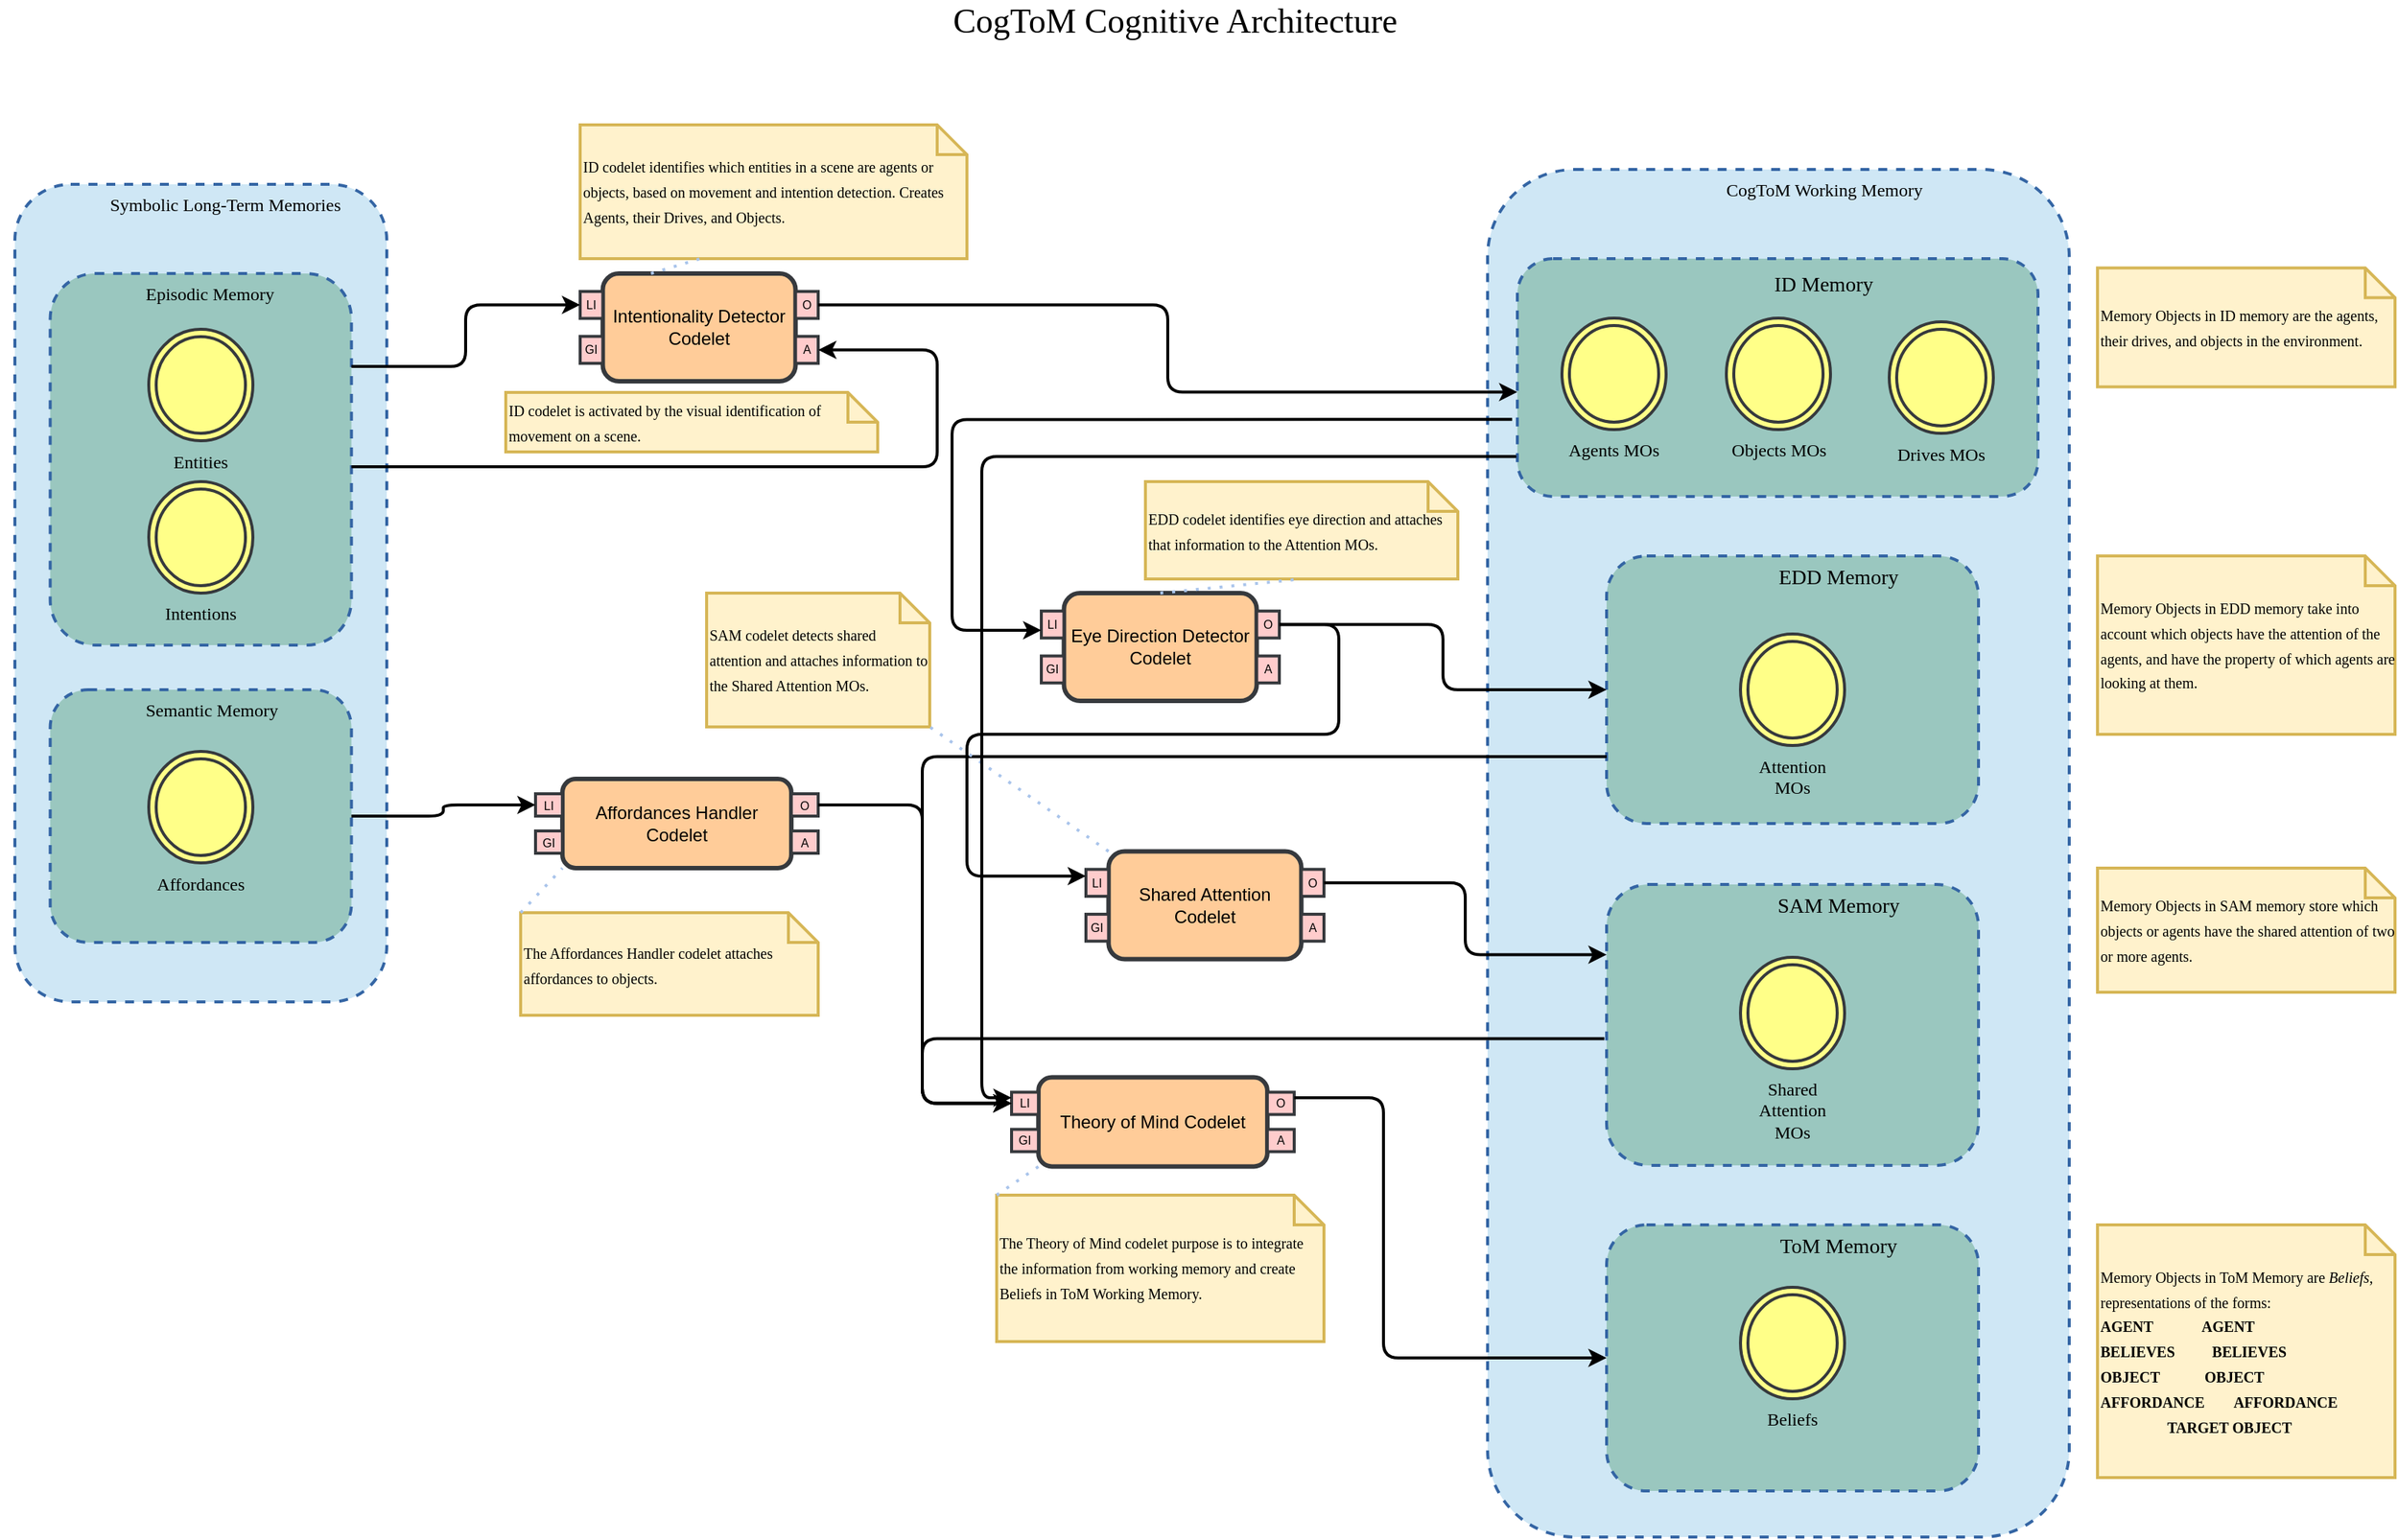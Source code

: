 <mxfile version="14.6.13" type="device"><diagram id="mRIPwz3qSAHWKEKKZmxn" name="Page-1"><mxGraphModel dx="1026" dy="607" grid="1" gridSize="10" guides="1" tooltips="1" connect="1" arrows="1" fold="1" page="1" pageScale="1" pageWidth="1654" pageHeight="1169" math="0" shadow="0"><root><mxCell id="0"/><mxCell id="1" parent="0"/><mxCell id="v1QiS2f4QWjaxShbj6gI-16" value="CogToM Working Memory" style="rounded=1;whiteSpace=wrap;html=1;strokeWidth=2;fillColor=#CFE7F5;dashed=1;strokeColor=#3465A4;verticalAlign=top;align=center;spacingLeft=62;fontFamily=Hack;fontSource=https%3A%2F%2Ffonts.googleapis.com%2Fcss%3Ffamily%3DHack;fontSize=12;" parent="1" vertex="1"><mxGeometry x="1010" y="120" width="391" height="920" as="geometry"/></mxCell><mxCell id="v1QiS2f4QWjaxShbj6gI-6" value="Symbolic Long-Term Memories" style="rounded=1;whiteSpace=wrap;html=1;strokeWidth=2;fillColor=#CFE7F5;dashed=1;strokeColor=#3465A4;verticalAlign=top;align=left;spacingLeft=62;fontFamily=Hack;fontSource=https%3A%2F%2Ffonts.googleapis.com%2Fcss%3Ffamily%3DHack;" parent="1" vertex="1"><mxGeometry x="20" y="130" width="250" height="550" as="geometry"/></mxCell><mxCell id="v1QiS2f4QWjaxShbj6gI-10" value="Semantic Memory" style="rounded=1;whiteSpace=wrap;html=1;strokeWidth=2;dashed=1;strokeColor=#3465A4;verticalAlign=top;align=left;spacingLeft=62;fontFamily=Hack;fontSource=https%3A%2F%2Ffonts.googleapis.com%2Fcss%3Ffamily%3DHack;fillColor=#9AC7BF;" parent="1" vertex="1"><mxGeometry x="43.75" y="470" width="202.5" height="170" as="geometry"/></mxCell><mxCell id="bv8eEVw2gUDDsJKhpGlW-2" value="" style="group;fontFamily=Hack;fontSource=https%3A%2F%2Ffonts.googleapis.com%2Fcss%3Ffamily%3DHack;fontSize=12;" parent="1" vertex="1" connectable="0"><mxGeometry x="400" y="190" width="160" height="72.5" as="geometry"/></mxCell><mxCell id="bv8eEVw2gUDDsJKhpGlW-3" value="Intentionality Detector Codelet" style="rounded=1;whiteSpace=wrap;html=1;strokeWidth=3;fillColor=#ffcc99;strokeColor=#36393d;" parent="bv8eEVw2gUDDsJKhpGlW-2" vertex="1"><mxGeometry x="15.211" width="129.577" height="72.5" as="geometry"/></mxCell><mxCell id="bv8eEVw2gUDDsJKhpGlW-4" value="&lt;font style=&quot;font-size: 8px;&quot;&gt;O&lt;/font&gt;" style="whiteSpace=wrap;html=1;strokeWidth=2;fillColor=#ffcccc;strokeColor=#36393d;fontSize=8;" parent="bv8eEVw2gUDDsJKhpGlW-2" vertex="1"><mxGeometry x="144.789" y="12.083" width="15.211" height="18.125" as="geometry"/></mxCell><mxCell id="bv8eEVw2gUDDsJKhpGlW-5" value="&lt;font style=&quot;font-size: 8px;&quot;&gt;A&lt;/font&gt;" style="whiteSpace=wrap;html=1;strokeWidth=2;fillColor=#ffcccc;strokeColor=#36393d;fontSize=8;" parent="bv8eEVw2gUDDsJKhpGlW-2" vertex="1"><mxGeometry x="144.789" y="42.292" width="15.211" height="18.125" as="geometry"/></mxCell><mxCell id="bv8eEVw2gUDDsJKhpGlW-6" value="&lt;font style=&quot;font-size: 8px; line-height: 120%;&quot;&gt;LI&lt;/font&gt;" style="whiteSpace=wrap;html=1;strokeWidth=2;fillColor=#ffcccc;strokeColor=#36393d;verticalAlign=middle;spacing=0;fontSize=8;" parent="bv8eEVw2gUDDsJKhpGlW-2" vertex="1"><mxGeometry y="12.083" width="15.211" height="18.125" as="geometry"/></mxCell><mxCell id="bv8eEVw2gUDDsJKhpGlW-7" value="&lt;font style=&quot;font-size: 8px;&quot;&gt;GI&lt;/font&gt;" style="whiteSpace=wrap;html=1;strokeWidth=2;fillColor=#ffcccc;strokeColor=#36393d;fontSize=8;" parent="bv8eEVw2gUDDsJKhpGlW-2" vertex="1"><mxGeometry y="42.292" width="15.211" height="18.125" as="geometry"/></mxCell><mxCell id="bv8eEVw2gUDDsJKhpGlW-13" value="&lt;font style=&quot;font-size: 14px&quot;&gt;ID Memory&lt;/font&gt;" style="rounded=1;whiteSpace=wrap;html=1;strokeWidth=2;dashed=1;strokeColor=#3465A4;verticalAlign=top;align=center;spacingLeft=62;fontFamily=Hack;fontSource=https%3A%2F%2Ffonts.googleapis.com%2Fcss%3Ffamily%3DHack;fontSize=16;fillColor=#9AC7BF;" parent="1" vertex="1"><mxGeometry x="1030" y="180" width="350" height="160" as="geometry"/></mxCell><mxCell id="bv8eEVw2gUDDsJKhpGlW-33" value="&lt;font style=&quot;font-size: 14px&quot;&gt;EDD Memory&lt;/font&gt;" style="rounded=1;whiteSpace=wrap;html=1;strokeWidth=2;dashed=1;strokeColor=#3465A4;verticalAlign=top;align=center;spacingLeft=62;fontFamily=Hack;fontSource=https%3A%2F%2Ffonts.googleapis.com%2Fcss%3Ffamily%3DHack;fontSize=10;fillColor=#9AC7BF;" parent="1" vertex="1"><mxGeometry x="1090" y="380" width="250" height="180" as="geometry"/></mxCell><mxCell id="bv8eEVw2gUDDsJKhpGlW-34" value="" style="group;fontFamily=Hack;fontSource=https%3A%2F%2Ffonts.googleapis.com%2Fcss%3Ffamily%3DHack;fontSize=10;align=center;rotation=90;" parent="1" vertex="1" connectable="0"><mxGeometry x="710" y="405" width="160" height="72.5" as="geometry"/></mxCell><mxCell id="bv8eEVw2gUDDsJKhpGlW-35" value="Eye Direction Detector Codelet" style="rounded=1;whiteSpace=wrap;html=1;strokeWidth=3;fillColor=#ffcc99;strokeColor=#36393d;" parent="bv8eEVw2gUDDsJKhpGlW-34" vertex="1"><mxGeometry x="15.211" width="129.577" height="72.5" as="geometry"/></mxCell><mxCell id="bv8eEVw2gUDDsJKhpGlW-36" value="&lt;font style=&quot;font-size: 8px;&quot;&gt;O&lt;/font&gt;" style="whiteSpace=wrap;html=1;strokeWidth=2;fillColor=#ffcccc;strokeColor=#36393d;fontSize=8;" parent="bv8eEVw2gUDDsJKhpGlW-34" vertex="1"><mxGeometry x="144.789" y="12.083" width="15.211" height="18.125" as="geometry"/></mxCell><mxCell id="bv8eEVw2gUDDsJKhpGlW-37" value="&lt;font style=&quot;font-size: 8px;&quot;&gt;A&lt;/font&gt;" style="whiteSpace=wrap;html=1;strokeWidth=2;fillColor=#ffcccc;strokeColor=#36393d;fontSize=8;" parent="bv8eEVw2gUDDsJKhpGlW-34" vertex="1"><mxGeometry x="144.789" y="42.292" width="15.211" height="18.125" as="geometry"/></mxCell><mxCell id="bv8eEVw2gUDDsJKhpGlW-38" value="&lt;font style=&quot;font-size: 8px; line-height: 120%;&quot;&gt;LI&lt;/font&gt;" style="whiteSpace=wrap;html=1;strokeWidth=2;fillColor=#ffcccc;strokeColor=#36393d;verticalAlign=middle;spacing=0;fontSize=8;" parent="bv8eEVw2gUDDsJKhpGlW-34" vertex="1"><mxGeometry y="12.083" width="15.211" height="18.125" as="geometry"/></mxCell><mxCell id="bv8eEVw2gUDDsJKhpGlW-39" value="&lt;font style=&quot;font-size: 8px;&quot;&gt;GI&lt;/font&gt;" style="whiteSpace=wrap;html=1;strokeWidth=2;fillColor=#ffcccc;strokeColor=#36393d;fontSize=8;" parent="bv8eEVw2gUDDsJKhpGlW-34" vertex="1"><mxGeometry y="42.292" width="15.211" height="18.125" as="geometry"/></mxCell><mxCell id="bv8eEVw2gUDDsJKhpGlW-69" value="" style="group;fontFamily=Hack;fontSource=https%3A%2F%2Ffonts.googleapis.com%2Fcss%3Ffamily%3DHack;fontSize=12;align=left;" parent="1" vertex="1" connectable="0"><mxGeometry x="370" y="530" width="190" height="60" as="geometry"/></mxCell><mxCell id="bv8eEVw2gUDDsJKhpGlW-70" value="Affordances Handler Codelet" style="rounded=1;whiteSpace=wrap;html=1;strokeWidth=3;fillColor=#ffcc99;strokeColor=#36393d;" parent="bv8eEVw2gUDDsJKhpGlW-69" vertex="1"><mxGeometry x="18.063" width="153.873" height="60" as="geometry"/></mxCell><mxCell id="bv8eEVw2gUDDsJKhpGlW-71" value="&lt;font style=&quot;font-size: 8px;&quot;&gt;O&lt;/font&gt;" style="whiteSpace=wrap;html=1;strokeWidth=2;fillColor=#ffcccc;strokeColor=#36393d;fontSize=8;" parent="bv8eEVw2gUDDsJKhpGlW-69" vertex="1"><mxGeometry x="171.937" y="10.0" width="18.063" height="15" as="geometry"/></mxCell><mxCell id="bv8eEVw2gUDDsJKhpGlW-72" value="&lt;font style=&quot;font-size: 8px;&quot;&gt;A&lt;/font&gt;" style="whiteSpace=wrap;html=1;strokeWidth=2;fillColor=#ffcccc;strokeColor=#36393d;fontSize=8;" parent="bv8eEVw2gUDDsJKhpGlW-69" vertex="1"><mxGeometry x="171.937" y="35.0" width="18.063" height="15" as="geometry"/></mxCell><mxCell id="bv8eEVw2gUDDsJKhpGlW-73" value="&lt;font style=&quot;font-size: 8px; line-height: 120%;&quot;&gt;LI&lt;/font&gt;" style="whiteSpace=wrap;html=1;strokeWidth=2;fillColor=#ffcccc;strokeColor=#36393d;verticalAlign=middle;spacing=0;fontSize=8;" parent="bv8eEVw2gUDDsJKhpGlW-69" vertex="1"><mxGeometry y="10.0" width="18.063" height="15" as="geometry"/></mxCell><mxCell id="bv8eEVw2gUDDsJKhpGlW-74" value="&lt;font style=&quot;font-size: 8px;&quot;&gt;GI&lt;/font&gt;" style="whiteSpace=wrap;html=1;strokeWidth=2;fillColor=#ffcccc;strokeColor=#36393d;fontSize=8;" parent="bv8eEVw2gUDDsJKhpGlW-69" vertex="1"><mxGeometry y="35.0" width="18.063" height="15" as="geometry"/></mxCell><mxCell id="bv8eEVw2gUDDsJKhpGlW-87" value="" style="group;fontFamily=Hack;fontSource=https%3A%2F%2Ffonts.googleapis.com%2Fcss%3Ffamily%3DHack;fontSize=12;align=left;direction=west;rotation=180;" parent="1" vertex="1" connectable="0"><mxGeometry x="690" y="730.75" width="190" height="60" as="geometry"/></mxCell><mxCell id="bv8eEVw2gUDDsJKhpGlW-88" value="Theory of Mind Codelet" style="rounded=1;whiteSpace=wrap;html=1;strokeWidth=3;fillColor=#ffcc99;strokeColor=#36393d;" parent="bv8eEVw2gUDDsJKhpGlW-87" vertex="1"><mxGeometry x="18.063" width="153.873" height="60" as="geometry"/></mxCell><mxCell id="bv8eEVw2gUDDsJKhpGlW-89" value="&lt;font style=&quot;font-size: 8px;&quot;&gt;O&lt;/font&gt;" style="whiteSpace=wrap;html=1;strokeWidth=2;fillColor=#ffcccc;strokeColor=#36393d;fontSize=8;" parent="bv8eEVw2gUDDsJKhpGlW-87" vertex="1"><mxGeometry x="171.937" y="10.0" width="18.063" height="15" as="geometry"/></mxCell><mxCell id="bv8eEVw2gUDDsJKhpGlW-90" value="&lt;font style=&quot;font-size: 8px;&quot;&gt;A&lt;/font&gt;" style="whiteSpace=wrap;html=1;strokeWidth=2;fillColor=#ffcccc;strokeColor=#36393d;fontSize=8;" parent="bv8eEVw2gUDDsJKhpGlW-87" vertex="1"><mxGeometry x="171.937" y="35.0" width="18.063" height="15" as="geometry"/></mxCell><mxCell id="bv8eEVw2gUDDsJKhpGlW-91" value="&lt;font style=&quot;font-size: 8px; line-height: 120%;&quot;&gt;LI&lt;/font&gt;" style="whiteSpace=wrap;html=1;strokeWidth=2;fillColor=#ffcccc;strokeColor=#36393d;verticalAlign=middle;spacing=0;fontSize=8;" parent="bv8eEVw2gUDDsJKhpGlW-87" vertex="1"><mxGeometry y="10.0" width="18.063" height="15" as="geometry"/></mxCell><mxCell id="bv8eEVw2gUDDsJKhpGlW-92" value="&lt;font style=&quot;font-size: 8px;&quot;&gt;GI&lt;/font&gt;" style="whiteSpace=wrap;html=1;strokeWidth=2;fillColor=#ffcccc;strokeColor=#36393d;fontSize=8;" parent="bv8eEVw2gUDDsJKhpGlW-87" vertex="1"><mxGeometry y="35.0" width="18.063" height="15" as="geometry"/></mxCell><mxCell id="bv8eEVw2gUDDsJKhpGlW-111" value="&lt;font style=&quot;font-size: 23px&quot;&gt;CogToM Cognitive Architecture&lt;/font&gt;" style="text;html=1;strokeColor=none;fillColor=none;align=center;verticalAlign=middle;whiteSpace=wrap;rounded=0;fontFamily=Hack;fontSource=https%3A%2F%2Ffonts.googleapis.com%2Fcss%3Ffamily%3DHack;fontSize=14;" parent="1" vertex="1"><mxGeometry x="10" y="10" width="1580" height="20" as="geometry"/></mxCell><mxCell id="v1QiS2f4QWjaxShbj6gI-1" value="&lt;font style=&quot;font-size: 12px&quot;&gt;Agents MOs&lt;/font&gt;" style="ellipse;shape=doubleEllipse;whiteSpace=wrap;html=1;strokeColor=#36393d;strokeWidth=2;fillColor=#ffff88;fontSize=12;align=center;verticalAlign=top;labelPosition=center;verticalLabelPosition=bottom;fontFamily=Hack;fontSource=https%3A%2F%2Ffonts.googleapis.com%2Fcss%3Ffamily%3DHack;" parent="1" vertex="1"><mxGeometry x="1060" y="220" width="70" height="75" as="geometry"/></mxCell><mxCell id="v1QiS2f4QWjaxShbj6gI-4" value="&lt;font style=&quot;font-size: 12px&quot;&gt;Attention MOs&lt;/font&gt;" style="ellipse;shape=doubleEllipse;whiteSpace=wrap;html=1;strokeColor=#36393d;strokeWidth=2;fillColor=#ffff88;fontSize=12;align=center;verticalAlign=top;labelPosition=center;verticalLabelPosition=bottom;fontFamily=Hack;fontSource=https%3A%2F%2Ffonts.googleapis.com%2Fcss%3Ffamily%3DHack;" parent="1" vertex="1"><mxGeometry x="1180" y="432.5" width="70" height="75" as="geometry"/></mxCell><mxCell id="v1QiS2f4QWjaxShbj6gI-5" value="&lt;font style=&quot;font-size: 12px&quot;&gt;Objects MOs&lt;/font&gt;" style="ellipse;shape=doubleEllipse;whiteSpace=wrap;html=1;strokeColor=#36393d;strokeWidth=2;fillColor=#ffff88;fontSize=12;align=center;verticalAlign=top;labelPosition=center;verticalLabelPosition=bottom;fontFamily=Hack;fontSource=https%3A%2F%2Ffonts.googleapis.com%2Fcss%3Ffamily%3DHack;" parent="1" vertex="1"><mxGeometry x="1170.5" y="220" width="70" height="75" as="geometry"/></mxCell><mxCell id="v1QiS2f4QWjaxShbj6gI-8" value="Episodic Memory" style="rounded=1;whiteSpace=wrap;html=1;strokeWidth=2;dashed=1;strokeColor=#3465A4;verticalAlign=top;align=left;spacingLeft=62;fontFamily=Hack;fontSource=https%3A%2F%2Ffonts.googleapis.com%2Fcss%3Ffamily%3DHack;fillColor=#9AC7BF;" parent="1" vertex="1"><mxGeometry x="43.75" y="190" width="202.5" height="250" as="geometry"/></mxCell><mxCell id="v1QiS2f4QWjaxShbj6gI-9" value="&lt;font style=&quot;font-size: 12px;&quot;&gt;Entities&lt;/font&gt;" style="ellipse;shape=doubleEllipse;whiteSpace=wrap;html=1;strokeColor=#36393d;strokeWidth=2;fillColor=#ffff88;fontSize=12;align=center;verticalAlign=top;labelPosition=center;verticalLabelPosition=bottom;fontFamily=Hack;fontSource=https%3A%2F%2Ffonts.googleapis.com%2Fcss%3Ffamily%3DHack;" parent="1" vertex="1"><mxGeometry x="110" y="227.5" width="70" height="75" as="geometry"/></mxCell><mxCell id="v1QiS2f4QWjaxShbj6gI-7" value="&lt;font style=&quot;font-size: 12px;&quot;&gt;Affordances&lt;/font&gt;" style="ellipse;shape=doubleEllipse;whiteSpace=wrap;html=1;strokeColor=#36393d;strokeWidth=2;fillColor=#ffff88;fontSize=12;align=center;verticalAlign=top;labelPosition=center;verticalLabelPosition=bottom;fontFamily=Hack;fontSource=https%3A%2F%2Ffonts.googleapis.com%2Fcss%3Ffamily%3DHack;" parent="1" vertex="1"><mxGeometry x="110" y="511.5" width="70" height="75" as="geometry"/></mxCell><mxCell id="v1QiS2f4QWjaxShbj6gI-12" value="&lt;font style=&quot;font-size: 12px;&quot;&gt;Intentions&lt;/font&gt;" style="ellipse;shape=doubleEllipse;whiteSpace=wrap;html=1;strokeColor=#36393d;strokeWidth=2;fillColor=#ffff88;fontSize=12;align=center;verticalAlign=top;labelPosition=center;verticalLabelPosition=bottom;fontFamily=Hack;fontSource=https%3A%2F%2Ffonts.googleapis.com%2Fcss%3Ffamily%3DHack;" parent="1" vertex="1"><mxGeometry x="110" y="330" width="70" height="75" as="geometry"/></mxCell><mxCell id="v1QiS2f4QWjaxShbj6gI-13" value="&lt;font style=&quot;font-size: 14px&quot;&gt;SAM Memory&lt;/font&gt;" style="rounded=1;whiteSpace=wrap;html=1;strokeWidth=2;dashed=1;strokeColor=#3465A4;verticalAlign=top;align=center;spacingLeft=62;fontFamily=Hack;fontSource=https%3A%2F%2Ffonts.googleapis.com%2Fcss%3Ffamily%3DHack;fontSize=10;fillColor=#9AC7BF;" parent="1" vertex="1"><mxGeometry x="1090" y="601" width="250" height="189" as="geometry"/></mxCell><mxCell id="v1QiS2f4QWjaxShbj6gI-15" value="&lt;font style=&quot;font-size: 12px&quot;&gt;Shared Attention MOs&lt;/font&gt;" style="ellipse;shape=doubleEllipse;whiteSpace=wrap;html=1;strokeColor=#36393d;strokeWidth=2;fillColor=#ffff88;fontSize=12;align=center;verticalAlign=top;labelPosition=center;verticalLabelPosition=bottom;fontFamily=Hack;fontSource=https%3A%2F%2Ffonts.googleapis.com%2Fcss%3Ffamily%3DHack;" parent="1" vertex="1"><mxGeometry x="1180" y="650" width="70" height="75" as="geometry"/></mxCell><mxCell id="v1QiS2f4QWjaxShbj6gI-25" value="" style="group;fontFamily=Hack;fontSource=https%3A%2F%2Ffonts.googleapis.com%2Fcss%3Ffamily%3DHack;fontSize=10;align=center;" parent="1" vertex="1" connectable="0"><mxGeometry x="740" y="578.75" width="160" height="72.5" as="geometry"/></mxCell><mxCell id="v1QiS2f4QWjaxShbj6gI-26" value="Shared Attention Codelet" style="rounded=1;whiteSpace=wrap;html=1;strokeWidth=3;fillColor=#ffcc99;strokeColor=#36393d;" parent="v1QiS2f4QWjaxShbj6gI-25" vertex="1"><mxGeometry x="15.211" width="129.577" height="72.5" as="geometry"/></mxCell><mxCell id="v1QiS2f4QWjaxShbj6gI-27" value="&lt;font style=&quot;font-size: 8px;&quot;&gt;O&lt;/font&gt;" style="whiteSpace=wrap;html=1;strokeWidth=2;fillColor=#ffcccc;strokeColor=#36393d;fontSize=8;" parent="v1QiS2f4QWjaxShbj6gI-25" vertex="1"><mxGeometry x="144.789" y="12.083" width="15.211" height="18.125" as="geometry"/></mxCell><mxCell id="v1QiS2f4QWjaxShbj6gI-28" value="&lt;font style=&quot;font-size: 8px;&quot;&gt;A&lt;/font&gt;" style="whiteSpace=wrap;html=1;strokeWidth=2;fillColor=#ffcccc;strokeColor=#36393d;fontSize=8;" parent="v1QiS2f4QWjaxShbj6gI-25" vertex="1"><mxGeometry x="144.789" y="42.292" width="15.211" height="18.125" as="geometry"/></mxCell><mxCell id="v1QiS2f4QWjaxShbj6gI-29" value="&lt;font style=&quot;font-size: 8px; line-height: 120%;&quot;&gt;LI&lt;/font&gt;" style="whiteSpace=wrap;html=1;strokeWidth=2;fillColor=#ffcccc;strokeColor=#36393d;verticalAlign=middle;spacing=0;fontSize=8;" parent="v1QiS2f4QWjaxShbj6gI-25" vertex="1"><mxGeometry y="12.083" width="15.211" height="18.125" as="geometry"/></mxCell><mxCell id="v1QiS2f4QWjaxShbj6gI-30" value="&lt;font style=&quot;font-size: 8px;&quot;&gt;GI&lt;/font&gt;" style="whiteSpace=wrap;html=1;strokeWidth=2;fillColor=#ffcccc;strokeColor=#36393d;fontSize=8;" parent="v1QiS2f4QWjaxShbj6gI-25" vertex="1"><mxGeometry y="42.292" width="15.211" height="18.125" as="geometry"/></mxCell><mxCell id="v1QiS2f4QWjaxShbj6gI-31" value="" style="edgeStyle=elbowEdgeStyle;elbow=horizontal;endArrow=classic;html=1;fontFamily=Hack;fontSource=https%3A%2F%2Ffonts.googleapis.com%2Fcss%3Ffamily%3DHack;fontSize=12;strokeWidth=2;exitX=1;exitY=0.5;exitDx=0;exitDy=0;entryX=0;entryY=0.561;entryDx=0;entryDy=0;entryPerimeter=0;" parent="1" source="bv8eEVw2gUDDsJKhpGlW-4" target="bv8eEVw2gUDDsJKhpGlW-13" edge="1"><mxGeometry width="50" height="50" relative="1" as="geometry"><mxPoint x="730" y="320" as="sourcePoint"/><mxPoint x="780" y="270" as="targetPoint"/></mxGeometry></mxCell><mxCell id="v1QiS2f4QWjaxShbj6gI-32" value="" style="edgeStyle=elbowEdgeStyle;elbow=horizontal;endArrow=classic;html=1;fontFamily=Hack;fontSource=https%3A%2F%2Ffonts.googleapis.com%2Fcss%3Ffamily%3DHack;fontSize=12;strokeWidth=2;exitX=1;exitY=0.25;exitDx=0;exitDy=0;entryX=0;entryY=0.5;entryDx=0;entryDy=0;" parent="1" source="v1QiS2f4QWjaxShbj6gI-8" target="bv8eEVw2gUDDsJKhpGlW-6" edge="1"><mxGeometry width="50" height="50" relative="1" as="geometry"><mxPoint x="320" y="310" as="sourcePoint"/><mxPoint x="370" y="260" as="targetPoint"/></mxGeometry></mxCell><mxCell id="v1QiS2f4QWjaxShbj6gI-33" value="" style="edgeStyle=segmentEdgeStyle;endArrow=classic;html=1;fontFamily=Hack;fontSource=https%3A%2F%2Ffonts.googleapis.com%2Fcss%3Ffamily%3DHack;fontSize=12;strokeWidth=2;exitX=-0.01;exitY=0.676;exitDx=0;exitDy=0;exitPerimeter=0;" parent="1" source="bv8eEVw2gUDDsJKhpGlW-13" edge="1"><mxGeometry width="50" height="50" relative="1" as="geometry"><mxPoint x="490" y="410" as="sourcePoint"/><mxPoint x="710" y="430" as="targetPoint"/><Array as="points"><mxPoint x="650" y="288"/><mxPoint x="650" y="430"/><mxPoint x="710" y="430"/></Array></mxGeometry></mxCell><mxCell id="v1QiS2f4QWjaxShbj6gI-34" value="" style="edgeStyle=elbowEdgeStyle;elbow=horizontal;endArrow=classic;html=1;fontFamily=Hack;fontSource=https%3A%2F%2Ffonts.googleapis.com%2Fcss%3Ffamily%3DHack;fontSize=12;strokeWidth=2;exitX=1;exitY=0.5;exitDx=0;exitDy=0;entryX=0;entryY=0.5;entryDx=0;entryDy=0;" parent="1" source="bv8eEVw2gUDDsJKhpGlW-36" target="bv8eEVw2gUDDsJKhpGlW-33" edge="1"><mxGeometry width="50" height="50" relative="1" as="geometry"><mxPoint x="730" y="530" as="sourcePoint"/><mxPoint x="780" y="480" as="targetPoint"/></mxGeometry></mxCell><mxCell id="v1QiS2f4QWjaxShbj6gI-35" value="" style="edgeStyle=segmentEdgeStyle;endArrow=classic;html=1;fontFamily=Hack;fontSource=https%3A%2F%2Ffonts.googleapis.com%2Fcss%3Ffamily%3DHack;fontSize=12;strokeWidth=2;exitX=1;exitY=0.5;exitDx=0;exitDy=0;entryX=0;entryY=0.25;entryDx=0;entryDy=0;" parent="1" source="bv8eEVw2gUDDsJKhpGlW-36" target="v1QiS2f4QWjaxShbj6gI-29" edge="1"><mxGeometry width="50" height="50" relative="1" as="geometry"><mxPoint x="540" y="480" as="sourcePoint"/><mxPoint x="590" y="430" as="targetPoint"/><Array as="points"><mxPoint x="910" y="426"/><mxPoint x="910" y="500"/><mxPoint x="660" y="500"/><mxPoint x="660" y="595"/></Array></mxGeometry></mxCell><mxCell id="v1QiS2f4QWjaxShbj6gI-37" value="" style="edgeStyle=elbowEdgeStyle;elbow=horizontal;endArrow=classic;html=1;fontFamily=Hack;fontSource=https%3A%2F%2Ffonts.googleapis.com%2Fcss%3Ffamily%3DHack;fontSize=12;strokeWidth=2;exitX=1;exitY=0.5;exitDx=0;exitDy=0;entryX=0;entryY=0.25;entryDx=0;entryDy=0;" parent="1" source="v1QiS2f4QWjaxShbj6gI-27" target="v1QiS2f4QWjaxShbj6gI-13" edge="1"><mxGeometry width="50" height="50" relative="1" as="geometry"><mxPoint x="820" y="680" as="sourcePoint"/><mxPoint x="870" y="630" as="targetPoint"/></mxGeometry></mxCell><mxCell id="v1QiS2f4QWjaxShbj6gI-41" value="" style="edgeStyle=elbowEdgeStyle;elbow=horizontal;endArrow=classic;html=1;fontFamily=Hack;fontSource=https%3A%2F%2Ffonts.googleapis.com%2Fcss%3Ffamily%3DHack;fontSize=12;strokeWidth=2;entryX=0;entryY=0.5;entryDx=0;entryDy=0;exitX=1;exitY=0.5;exitDx=0;exitDy=0;" parent="1" source="v1QiS2f4QWjaxShbj6gI-10" target="bv8eEVw2gUDDsJKhpGlW-73" edge="1"><mxGeometry width="50" height="50" relative="1" as="geometry"><mxPoint x="300" y="730" as="sourcePoint"/><mxPoint x="350" y="680" as="targetPoint"/></mxGeometry></mxCell><mxCell id="v1QiS2f4QWjaxShbj6gI-47" value="" style="edgeStyle=elbowEdgeStyle;elbow=horizontal;endArrow=classic;html=1;fontFamily=Hack;fontSource=https%3A%2F%2Ffonts.googleapis.com%2Fcss%3Ffamily%3DHack;fontSize=12;strokeWidth=2;exitX=0;exitY=0.75;exitDx=0;exitDy=0;entryX=0;entryY=0.5;entryDx=0;entryDy=0;" parent="1" source="bv8eEVw2gUDDsJKhpGlW-33" target="bv8eEVw2gUDDsJKhpGlW-91" edge="1"><mxGeometry width="50" height="50" relative="1" as="geometry"><mxPoint x="610" y="640" as="sourcePoint"/><mxPoint x="660" y="590" as="targetPoint"/><Array as="points"><mxPoint x="630" y="620"/><mxPoint x="610" y="600"/></Array></mxGeometry></mxCell><mxCell id="v1QiS2f4QWjaxShbj6gI-48" value="" style="edgeStyle=elbowEdgeStyle;elbow=horizontal;endArrow=classic;html=1;fontFamily=Hack;fontSource=https%3A%2F%2Ffonts.googleapis.com%2Fcss%3Ffamily%3DHack;fontSize=12;strokeColor=#000000;strokeWidth=2;exitX=1;exitY=0.5;exitDx=0;exitDy=0;entryX=0;entryY=0.5;entryDx=0;entryDy=0;" parent="1" source="bv8eEVw2gUDDsJKhpGlW-71" target="bv8eEVw2gUDDsJKhpGlW-91" edge="1"><mxGeometry width="50" height="50" relative="1" as="geometry"><mxPoint x="500" y="740" as="sourcePoint"/><mxPoint x="550" y="690" as="targetPoint"/><Array as="points"><mxPoint x="630" y="620"/><mxPoint x="610" y="670"/></Array></mxGeometry></mxCell><mxCell id="v1QiS2f4QWjaxShbj6gI-49" value="" style="edgeStyle=elbowEdgeStyle;elbow=horizontal;endArrow=classic;html=1;fontFamily=Hack;fontSource=https%3A%2F%2Ffonts.googleapis.com%2Fcss%3Ffamily%3DHack;fontSize=12;strokeColor=#000000;strokeWidth=2;exitX=-0.006;exitY=0.549;exitDx=0;exitDy=0;entryX=0;entryY=0.5;entryDx=0;entryDy=0;exitPerimeter=0;" parent="1" source="v1QiS2f4QWjaxShbj6gI-13" target="bv8eEVw2gUDDsJKhpGlW-91" edge="1"><mxGeometry width="50" height="50" relative="1" as="geometry"><mxPoint x="750" y="860" as="sourcePoint"/><mxPoint x="650" y="714" as="targetPoint"/><Array as="points"><mxPoint x="630" y="700"/><mxPoint x="610" y="700"/></Array></mxGeometry></mxCell><mxCell id="v1QiS2f4QWjaxShbj6gI-63" value="&lt;span style=&quot;color: rgb(0 , 0 , 0) ; font-size: 10px&quot;&gt;ID codelet identifies which entities in a scene are agents or objects, based on movement and intention detection. Creates Agents, their Drives, and Objects.&lt;/span&gt;" style="shape=note;strokeWidth=2;fontSize=14;size=20;whiteSpace=wrap;html=1;fillColor=#fff2cc;strokeColor=#d6b656;fontColor=#666600;fontFamily=Hack;fontSource=https%3A%2F%2Ffonts.googleapis.com%2Fcss%3Ffamily%3DHack;align=left;" parent="1" vertex="1"><mxGeometry x="400" y="90" width="260" height="90" as="geometry"/></mxCell><mxCell id="v1QiS2f4QWjaxShbj6gI-65" value="&lt;span style=&quot;color: rgb(0 , 0 , 0) ; font-size: 10px&quot;&gt;SAM codelet detects shared attention and attaches information to the Shared Attention MOs.&lt;/span&gt;" style="shape=note;strokeWidth=2;fontSize=14;size=20;whiteSpace=wrap;html=1;fillColor=#fff2cc;strokeColor=#d6b656;fontColor=#666600;fontFamily=Hack;fontSource=https%3A%2F%2Ffonts.googleapis.com%2Fcss%3Ffamily%3DHack;align=left;" parent="1" vertex="1"><mxGeometry x="485" y="405" width="150" height="90" as="geometry"/></mxCell><mxCell id="v1QiS2f4QWjaxShbj6gI-66" value="&lt;span style=&quot;color: rgb(0 , 0 , 0) ; font-size: 10px&quot;&gt;EDD codelet identifies eye direction and attaches that information to the Attention MOs.&lt;/span&gt;" style="shape=note;strokeWidth=2;fontSize=14;size=20;whiteSpace=wrap;html=1;fillColor=#fff2cc;strokeColor=#d6b656;fontColor=#666600;fontFamily=Hack;fontSource=https%3A%2F%2Ffonts.googleapis.com%2Fcss%3Ffamily%3DHack;align=left;" parent="1" vertex="1"><mxGeometry x="780" y="330" width="210" height="65.5" as="geometry"/></mxCell><mxCell id="v1QiS2f4QWjaxShbj6gI-67" value="&lt;span style=&quot;color: rgb(0 , 0 , 0) ; font-size: 10px&quot;&gt;The Affordances Handler codelet attaches affordances to objects.&lt;/span&gt;" style="shape=note;strokeWidth=2;fontSize=14;size=20;whiteSpace=wrap;html=1;fillColor=#fff2cc;strokeColor=#d6b656;fontColor=#666600;fontFamily=Hack;fontSource=https%3A%2F%2Ffonts.googleapis.com%2Fcss%3Ffamily%3DHack;align=left;" parent="1" vertex="1"><mxGeometry x="360" y="620" width="200" height="69" as="geometry"/></mxCell><mxCell id="v1QiS2f4QWjaxShbj6gI-68" value="&lt;span style=&quot;color: rgb(0 , 0 , 0) ; font-size: 10px&quot;&gt;The Theory of Mind codelet purpose is to integrate the information from working memory and create Beliefs in ToM Working Memory.&lt;/span&gt;" style="shape=note;strokeWidth=2;fontSize=14;size=20;whiteSpace=wrap;html=1;fillColor=#fff2cc;strokeColor=#d6b656;fontColor=#666600;fontFamily=Hack;fontSource=https%3A%2F%2Ffonts.googleapis.com%2Fcss%3Ffamily%3DHack;align=left;" parent="1" vertex="1"><mxGeometry x="680" y="810" width="220" height="98.5" as="geometry"/></mxCell><mxCell id="v1QiS2f4QWjaxShbj6gI-69" value="" style="endArrow=none;dashed=1;html=1;dashPattern=1 3;strokeWidth=2;fontFamily=Hack;fontSource=https%3A%2F%2Ffonts.googleapis.com%2Fcss%3Ffamily%3DHack;fontSize=12;exitX=0.25;exitY=0;exitDx=0;exitDy=0;entryX=0.326;entryY=0.987;entryDx=0;entryDy=0;entryPerimeter=0;strokeColor=#A9C4EB;" parent="1" source="bv8eEVw2gUDDsJKhpGlW-3" target="v1QiS2f4QWjaxShbj6gI-63" edge="1"><mxGeometry width="50" height="50" relative="1" as="geometry"><mxPoint x="340" y="210" as="sourcePoint"/><mxPoint x="390" y="160" as="targetPoint"/></mxGeometry></mxCell><mxCell id="v1QiS2f4QWjaxShbj6gI-70" value="" style="endArrow=none;dashed=1;html=1;dashPattern=1 3;strokeWidth=2;fontFamily=Hack;fontSource=https%3A%2F%2Ffonts.googleapis.com%2Fcss%3Ffamily%3DHack;fontSize=12;entryX=1;entryY=1;entryDx=0;entryDy=0;entryPerimeter=0;exitX=0;exitY=0;exitDx=0;exitDy=0;strokeColor=#A9C4EB;" parent="1" source="v1QiS2f4QWjaxShbj6gI-26" target="v1QiS2f4QWjaxShbj6gI-65" edge="1"><mxGeometry width="50" height="50" relative="1" as="geometry"><mxPoint x="410" y="480" as="sourcePoint"/><mxPoint x="460" y="430" as="targetPoint"/></mxGeometry></mxCell><mxCell id="v1QiS2f4QWjaxShbj6gI-71" value="" style="endArrow=none;dashed=1;html=1;dashPattern=1 3;strokeWidth=2;fontFamily=Hack;fontSource=https%3A%2F%2Ffonts.googleapis.com%2Fcss%3Ffamily%3DHack;fontSize=12;entryX=0.5;entryY=1;entryDx=0;entryDy=0;entryPerimeter=0;exitX=0.5;exitY=0;exitDx=0;exitDy=0;strokeColor=#A9C4EB;" parent="1" source="bv8eEVw2gUDDsJKhpGlW-35" target="v1QiS2f4QWjaxShbj6gI-66" edge="1"><mxGeometry width="50" height="50" relative="1" as="geometry"><mxPoint x="580" y="380" as="sourcePoint"/><mxPoint x="630" y="330" as="targetPoint"/></mxGeometry></mxCell><mxCell id="v1QiS2f4QWjaxShbj6gI-72" value="" style="endArrow=none;dashed=1;html=1;dashPattern=1 3;strokeWidth=2;fontFamily=Hack;fontSource=https%3A%2F%2Ffonts.googleapis.com%2Fcss%3Ffamily%3DHack;fontSize=12;entryX=0;entryY=1;entryDx=0;entryDy=0;exitX=0;exitY=0;exitDx=0;exitDy=0;exitPerimeter=0;strokeColor=#A9C4EB;" parent="1" source="v1QiS2f4QWjaxShbj6gI-68" target="bv8eEVw2gUDDsJKhpGlW-88" edge="1"><mxGeometry width="50" height="50" relative="1" as="geometry"><mxPoint x="700" y="930" as="sourcePoint"/><mxPoint x="750" y="880" as="targetPoint"/></mxGeometry></mxCell><mxCell id="v1QiS2f4QWjaxShbj6gI-73" value="" style="endArrow=none;dashed=1;html=1;dashPattern=1 3;strokeWidth=2;fontFamily=Hack;fontSource=https%3A%2F%2Ffonts.googleapis.com%2Fcss%3Ffamily%3DHack;fontSize=12;entryX=0;entryY=1;entryDx=0;entryDy=0;exitX=0;exitY=0;exitDx=0;exitDy=0;exitPerimeter=0;strokeColor=#A9C4EB;" parent="1" source="v1QiS2f4QWjaxShbj6gI-67" target="bv8eEVw2gUDDsJKhpGlW-70" edge="1"><mxGeometry width="50" height="50" relative="1" as="geometry"><mxPoint x="450" y="900" as="sourcePoint"/><mxPoint x="500" y="850" as="targetPoint"/></mxGeometry></mxCell><mxCell id="v1QiS2f4QWjaxShbj6gI-75" value="&lt;span style=&quot;color: rgb(0 , 0 , 0) ; font-size: 10px&quot;&gt;Memory Objects in ID memory are the agents, their drives, and objects in the environment.&lt;/span&gt;" style="shape=note;strokeWidth=2;fontSize=14;size=20;whiteSpace=wrap;html=1;fillColor=#fff2cc;strokeColor=#d6b656;fontColor=#666600;fontFamily=Hack;fontSource=https%3A%2F%2Ffonts.googleapis.com%2Fcss%3Ffamily%3DHack;align=left;" parent="1" vertex="1"><mxGeometry x="1420" y="186.25" width="200" height="80" as="geometry"/></mxCell><mxCell id="v1QiS2f4QWjaxShbj6gI-76" value="&lt;span style=&quot;color: rgb(0 , 0 , 0) ; font-size: 10px&quot;&gt;Memory Objects in EDD memory take into account which objects have the attention of the agents, and have the property of which agents are looking at them.&lt;/span&gt;" style="shape=note;strokeWidth=2;fontSize=14;size=20;whiteSpace=wrap;html=1;fillColor=#fff2cc;strokeColor=#d6b656;fontColor=#666600;fontFamily=Hack;fontSource=https%3A%2F%2Ffonts.googleapis.com%2Fcss%3Ffamily%3DHack;align=left;" parent="1" vertex="1"><mxGeometry x="1420" y="380" width="200" height="120" as="geometry"/></mxCell><mxCell id="v1QiS2f4QWjaxShbj6gI-77" value="&lt;span style=&quot;color: rgb(0 , 0 , 0) ; font-size: 10px&quot;&gt;Memory Objects in SAM memory store which objects or agents have the shared attention of two or more agents.&lt;/span&gt;" style="shape=note;strokeWidth=2;fontSize=14;size=20;whiteSpace=wrap;html=1;fillColor=#fff2cc;strokeColor=#d6b656;fontColor=#666600;fontFamily=Hack;fontSource=https%3A%2F%2Ffonts.googleapis.com%2Fcss%3Ffamily%3DHack;align=left;" parent="1" vertex="1"><mxGeometry x="1420" y="590" width="200" height="83.5" as="geometry"/></mxCell><mxCell id="860b35bQt8sB9mC5zEJa-1" value="" style="edgeStyle=elbowEdgeStyle;elbow=horizontal;endArrow=classic;html=1;strokeWidth=2;entryX=1;entryY=0.5;entryDx=0;entryDy=0;" parent="1" source="v1QiS2f4QWjaxShbj6gI-8" target="bv8eEVw2gUDDsJKhpGlW-5" edge="1"><mxGeometry width="50" height="50" relative="1" as="geometry"><mxPoint x="400" y="370" as="sourcePoint"/><mxPoint x="450" y="320" as="targetPoint"/><Array as="points"><mxPoint x="640" y="320"/></Array></mxGeometry></mxCell><mxCell id="860b35bQt8sB9mC5zEJa-2" value="&lt;span style=&quot;color: rgb(0 , 0 , 0) ; font-size: 10px&quot;&gt;ID codelet is activated by the visual identification of movement on a scene.&lt;/span&gt;" style="shape=note;strokeWidth=2;fontSize=14;size=20;whiteSpace=wrap;html=1;fillColor=#fff2cc;strokeColor=#d6b656;fontColor=#666600;fontFamily=Hack;fontSource=https%3A%2F%2Ffonts.googleapis.com%2Fcss%3Ffamily%3DHack;align=left;" parent="1" vertex="1"><mxGeometry x="350" y="270" width="250" height="40" as="geometry"/></mxCell><mxCell id="860b35bQt8sB9mC5zEJa-3" value="&lt;font style=&quot;font-size: 12px&quot;&gt;Drives MOs&lt;/font&gt;" style="ellipse;shape=doubleEllipse;whiteSpace=wrap;html=1;strokeColor=#36393d;strokeWidth=2;fillColor=#ffff88;fontSize=12;align=center;verticalAlign=top;labelPosition=center;verticalLabelPosition=bottom;fontFamily=Hack;fontSource=https%3A%2F%2Ffonts.googleapis.com%2Fcss%3Ffamily%3DHack;" parent="1" vertex="1"><mxGeometry x="1280" y="222.5" width="70" height="75" as="geometry"/></mxCell><mxCell id="EEauItlgTrAfx3fAU-Ta-1" value="" style="edgeStyle=elbowEdgeStyle;elbow=horizontal;endArrow=classic;html=1;exitX=-0.002;exitY=0.832;exitDx=0;exitDy=0;exitPerimeter=0;entryX=0;entryY=0.25;entryDx=0;entryDy=0;strokeWidth=2;" parent="1" source="bv8eEVw2gUDDsJKhpGlW-13" target="bv8eEVw2gUDDsJKhpGlW-91" edge="1"><mxGeometry width="50" height="50" relative="1" as="geometry"><mxPoint x="910" y="180" as="sourcePoint"/><mxPoint x="960" y="130" as="targetPoint"/><Array as="points"><mxPoint x="670" y="450"/><mxPoint x="650" y="530"/></Array></mxGeometry></mxCell><mxCell id="SMVcJSPunMCQK-MZT-hE-1" value="&lt;font style=&quot;font-size: 14px&quot;&gt;ToM Memory&lt;/font&gt;" style="rounded=1;whiteSpace=wrap;html=1;strokeWidth=2;dashed=1;strokeColor=#3465A4;verticalAlign=top;align=center;spacingLeft=62;fontFamily=Hack;fontSource=https%3A%2F%2Ffonts.googleapis.com%2Fcss%3Ffamily%3DHack;fontSize=10;fillColor=#9AC7BF;" vertex="1" parent="1"><mxGeometry x="1090" y="830" width="250" height="179" as="geometry"/></mxCell><mxCell id="bv8eEVw2gUDDsJKhpGlW-99" value="&lt;font style=&quot;font-size: 12px;&quot; data-font-src=&quot;https://fonts.googleapis.com/css?family=Hack&quot;&gt;Beliefs&lt;/font&gt;" style="ellipse;shape=doubleEllipse;whiteSpace=wrap;html=1;strokeColor=#36393d;strokeWidth=2;fillColor=#ffff88;fontSize=12;align=center;verticalAlign=top;labelPosition=center;verticalLabelPosition=bottom;fontFamily=Hack;fontSource=https%3A%2F%2Ffonts.googleapis.com%2Fcss%3Ffamily%3DHack;" parent="1" vertex="1"><mxGeometry x="1180" y="872" width="70" height="75" as="geometry"/></mxCell><mxCell id="SMVcJSPunMCQK-MZT-hE-2" value="" style="edgeStyle=elbowEdgeStyle;elbow=horizontal;endArrow=classic;html=1;exitX=1;exitY=0.25;exitDx=0;exitDy=0;entryX=0;entryY=0.5;entryDx=0;entryDy=0;strokeWidth=2;" edge="1" parent="1" source="bv8eEVw2gUDDsJKhpGlW-89" target="SMVcJSPunMCQK-MZT-hE-1"><mxGeometry width="50" height="50" relative="1" as="geometry"><mxPoint x="870" y="910" as="sourcePoint"/><mxPoint x="920" y="860" as="targetPoint"/><Array as="points"><mxPoint x="940" y="820"/></Array></mxGeometry></mxCell><mxCell id="SMVcJSPunMCQK-MZT-hE-3" value="&lt;span style=&quot;color: rgb(0 , 0 , 0) ; font-size: 10px&quot;&gt;Memory Objects in ToM Memory are &lt;i&gt;Beliefs&lt;/i&gt;, representations of the forms:&lt;br&gt;&lt;b&gt;AGENT&amp;nbsp; &amp;nbsp; &amp;nbsp; &amp;nbsp; &amp;nbsp; &amp;nbsp; &amp;nbsp;AGENT&lt;br&gt;BELIEVES&amp;nbsp; &amp;nbsp; &amp;nbsp; &amp;nbsp; &amp;nbsp; BELIEVES&lt;br&gt;OBJECT&amp;nbsp; &amp;nbsp; &amp;nbsp; &amp;nbsp; &amp;nbsp; &amp;nbsp; OBJECT&lt;br&gt;AFFORDANCE&amp;nbsp; &amp;nbsp; &amp;nbsp; &amp;nbsp; AFFORDANCE&lt;br&gt;&amp;nbsp; &amp;nbsp; &amp;nbsp; &amp;nbsp; &amp;nbsp; &amp;nbsp; &amp;nbsp; &amp;nbsp; &amp;nbsp; TARGET OBJECT&lt;/b&gt;&lt;br&gt;&lt;/span&gt;" style="shape=note;strokeWidth=2;fontSize=14;size=20;whiteSpace=wrap;html=1;fillColor=#fff2cc;strokeColor=#d6b656;fontColor=#666600;fontFamily=Hack;fontSource=https%3A%2F%2Ffonts.googleapis.com%2Fcss%3Ffamily%3DHack;align=left;" vertex="1" parent="1"><mxGeometry x="1420" y="830" width="200" height="170" as="geometry"/></mxCell></root></mxGraphModel></diagram></mxfile>